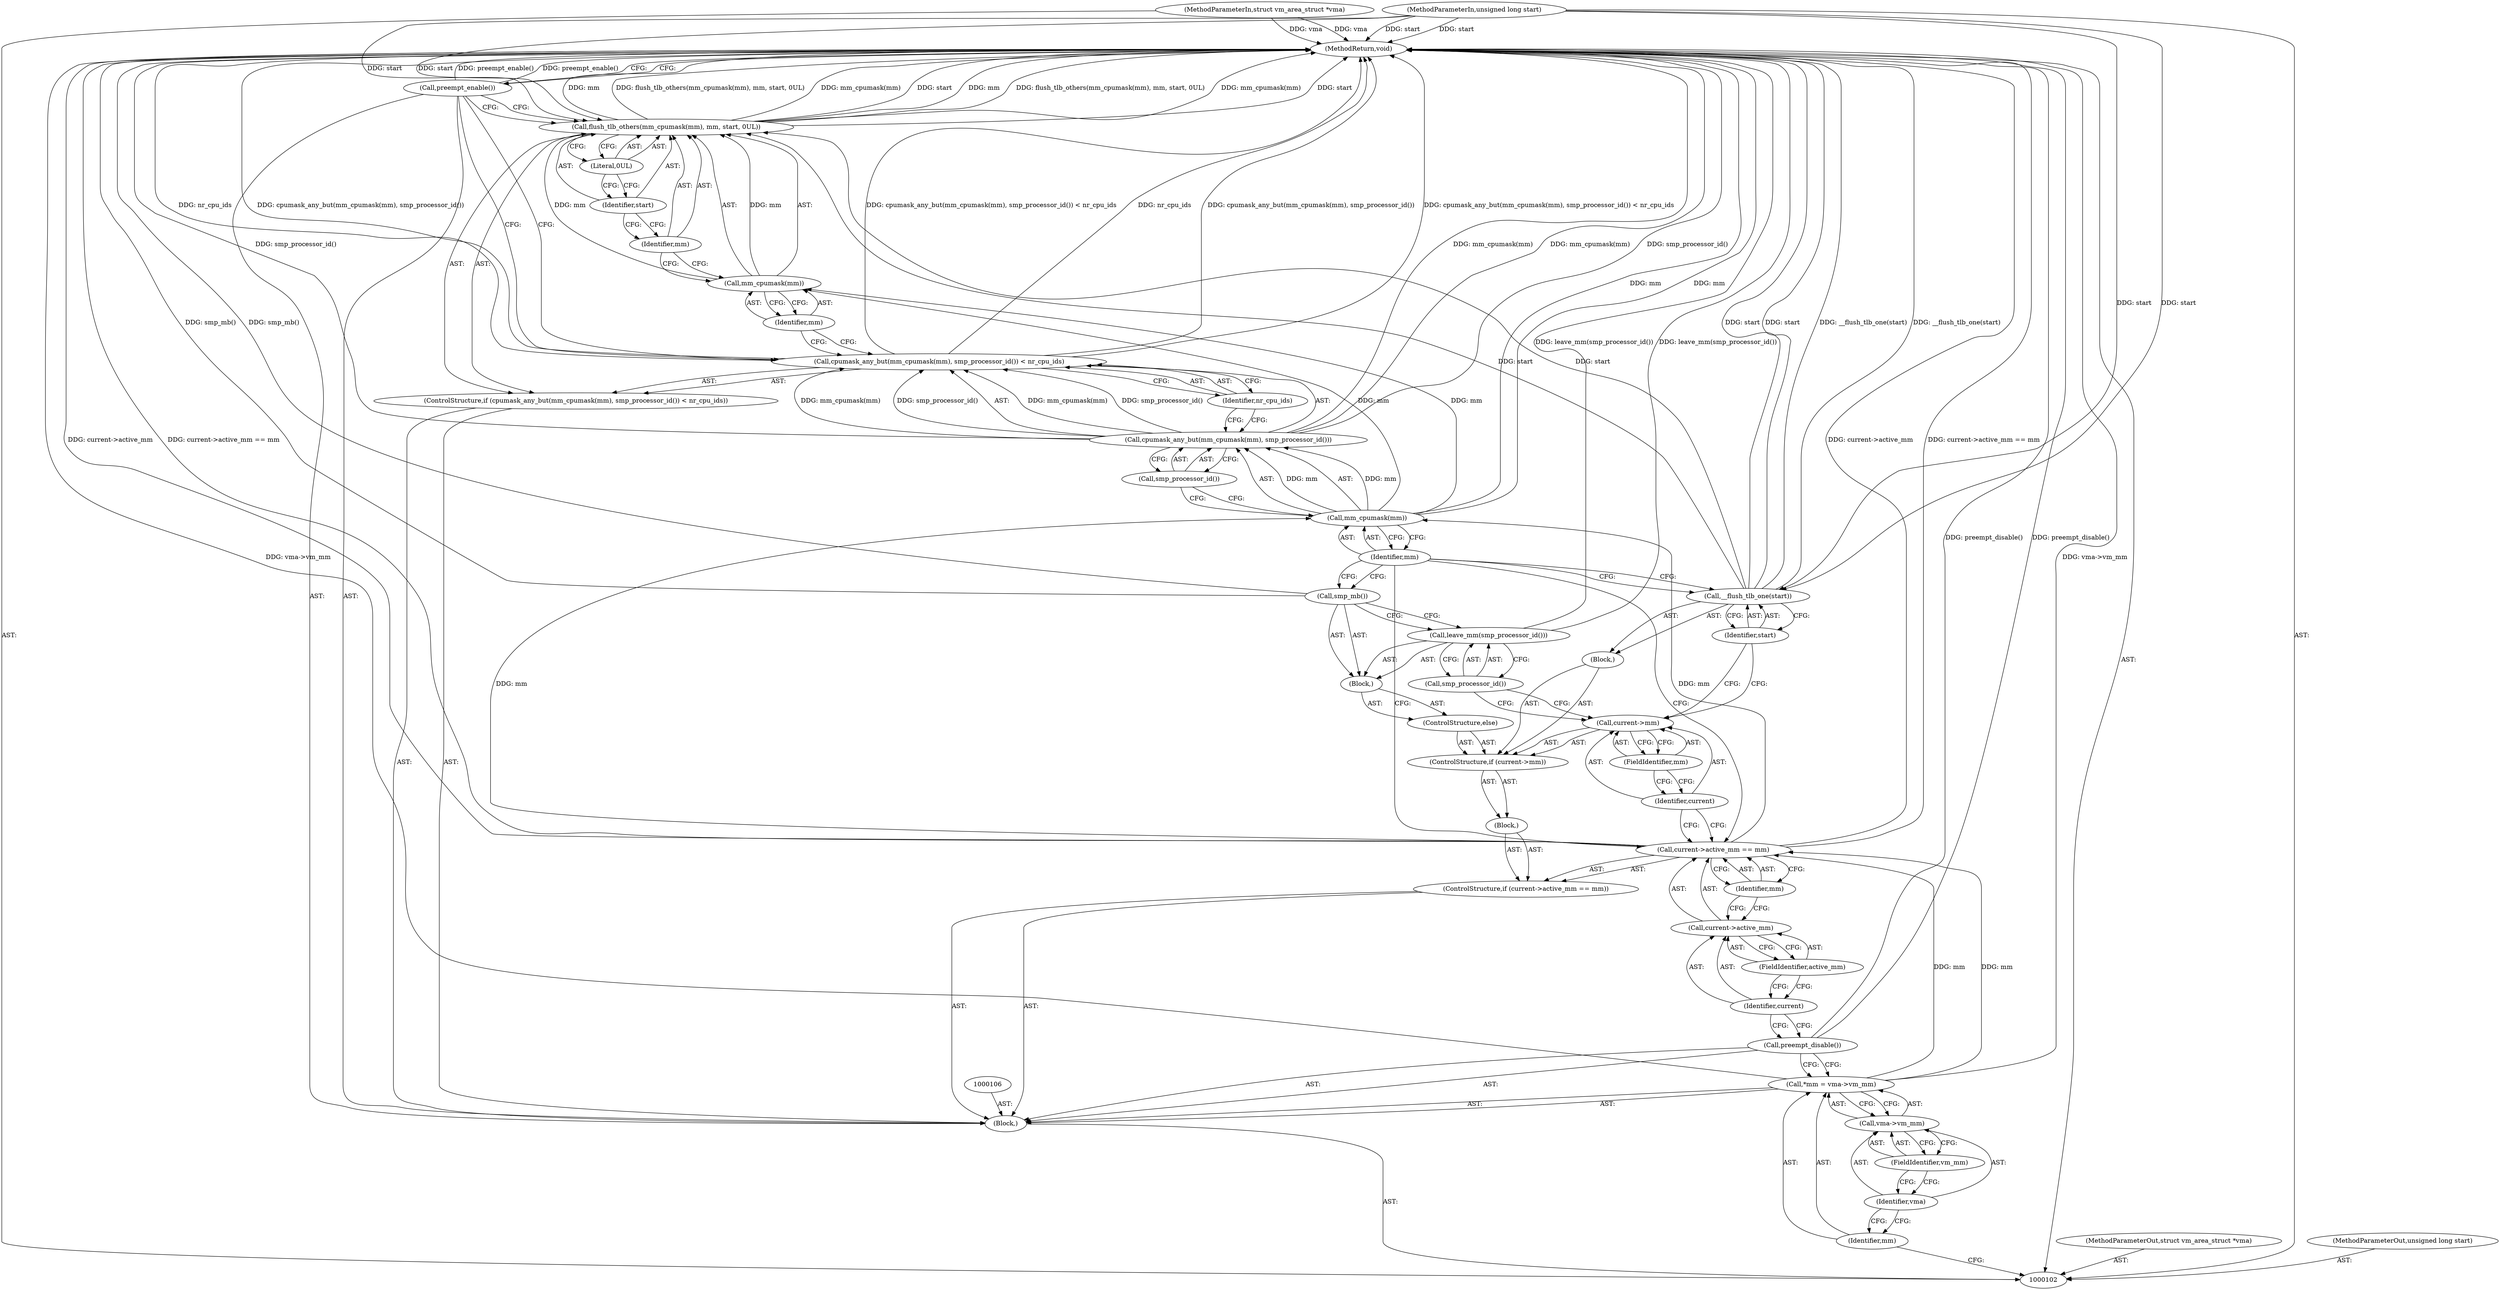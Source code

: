 digraph "0_linux_71b3c126e61177eb693423f2e18a1914205b165e_1" {
"1000146" [label="(MethodReturn,void)"];
"1000103" [label="(MethodParameterIn,struct vm_area_struct *vma)"];
"1000210" [label="(MethodParameterOut,struct vm_area_struct *vma)"];
"1000104" [label="(MethodParameterIn,unsigned long start)"];
"1000211" [label="(MethodParameterOut,unsigned long start)"];
"1000126" [label="(Identifier,start)"];
"1000125" [label="(Call,__flush_tlb_one(start))"];
"1000127" [label="(ControlStructure,else)"];
"1000128" [label="(Block,)"];
"1000130" [label="(Call,smp_processor_id())"];
"1000129" [label="(Call,leave_mm(smp_processor_id()))"];
"1000131" [label="(Call,smp_mb())"];
"1000105" [label="(Block,)"];
"1000132" [label="(ControlStructure,if (cpumask_any_but(mm_cpumask(mm), smp_processor_id()) < nr_cpu_ids))"];
"1000135" [label="(Call,mm_cpumask(mm))"];
"1000136" [label="(Identifier,mm)"];
"1000137" [label="(Call,smp_processor_id())"];
"1000133" [label="(Call,cpumask_any_but(mm_cpumask(mm), smp_processor_id()) < nr_cpu_ids)"];
"1000134" [label="(Call,cpumask_any_but(mm_cpumask(mm), smp_processor_id()))"];
"1000138" [label="(Identifier,nr_cpu_ids)"];
"1000140" [label="(Call,mm_cpumask(mm))"];
"1000139" [label="(Call,flush_tlb_others(mm_cpumask(mm), mm, start, 0UL))"];
"1000141" [label="(Identifier,mm)"];
"1000142" [label="(Identifier,mm)"];
"1000143" [label="(Identifier,start)"];
"1000144" [label="(Literal,0UL)"];
"1000145" [label="(Call,preempt_enable())"];
"1000107" [label="(Call,*mm = vma->vm_mm)"];
"1000108" [label="(Identifier,mm)"];
"1000109" [label="(Call,vma->vm_mm)"];
"1000110" [label="(Identifier,vma)"];
"1000111" [label="(FieldIdentifier,vm_mm)"];
"1000112" [label="(Call,preempt_disable())"];
"1000117" [label="(FieldIdentifier,active_mm)"];
"1000113" [label="(ControlStructure,if (current->active_mm == mm))"];
"1000118" [label="(Identifier,mm)"];
"1000119" [label="(Block,)"];
"1000114" [label="(Call,current->active_mm == mm)"];
"1000115" [label="(Call,current->active_mm)"];
"1000116" [label="(Identifier,current)"];
"1000123" [label="(FieldIdentifier,mm)"];
"1000124" [label="(Block,)"];
"1000120" [label="(ControlStructure,if (current->mm))"];
"1000121" [label="(Call,current->mm)"];
"1000122" [label="(Identifier,current)"];
"1000146" -> "1000102"  [label="AST: "];
"1000146" -> "1000145"  [label="CFG: "];
"1000125" -> "1000146"  [label="DDG: start"];
"1000125" -> "1000146"  [label="DDG: __flush_tlb_one(start)"];
"1000139" -> "1000146"  [label="DDG: mm"];
"1000139" -> "1000146"  [label="DDG: flush_tlb_others(mm_cpumask(mm), mm, start, 0UL)"];
"1000139" -> "1000146"  [label="DDG: mm_cpumask(mm)"];
"1000139" -> "1000146"  [label="DDG: start"];
"1000104" -> "1000146"  [label="DDG: start"];
"1000114" -> "1000146"  [label="DDG: current->active_mm == mm"];
"1000114" -> "1000146"  [label="DDG: current->active_mm"];
"1000134" -> "1000146"  [label="DDG: mm_cpumask(mm)"];
"1000134" -> "1000146"  [label="DDG: smp_processor_id()"];
"1000133" -> "1000146"  [label="DDG: nr_cpu_ids"];
"1000133" -> "1000146"  [label="DDG: cpumask_any_but(mm_cpumask(mm), smp_processor_id())"];
"1000133" -> "1000146"  [label="DDG: cpumask_any_but(mm_cpumask(mm), smp_processor_id()) < nr_cpu_ids"];
"1000131" -> "1000146"  [label="DDG: smp_mb()"];
"1000129" -> "1000146"  [label="DDG: leave_mm(smp_processor_id())"];
"1000103" -> "1000146"  [label="DDG: vma"];
"1000112" -> "1000146"  [label="DDG: preempt_disable()"];
"1000135" -> "1000146"  [label="DDG: mm"];
"1000145" -> "1000146"  [label="DDG: preempt_enable()"];
"1000107" -> "1000146"  [label="DDG: vma->vm_mm"];
"1000103" -> "1000102"  [label="AST: "];
"1000103" -> "1000146"  [label="DDG: vma"];
"1000210" -> "1000102"  [label="AST: "];
"1000104" -> "1000102"  [label="AST: "];
"1000104" -> "1000146"  [label="DDG: start"];
"1000104" -> "1000125"  [label="DDG: start"];
"1000104" -> "1000139"  [label="DDG: start"];
"1000211" -> "1000102"  [label="AST: "];
"1000126" -> "1000125"  [label="AST: "];
"1000126" -> "1000121"  [label="CFG: "];
"1000125" -> "1000126"  [label="CFG: "];
"1000125" -> "1000124"  [label="AST: "];
"1000125" -> "1000126"  [label="CFG: "];
"1000126" -> "1000125"  [label="AST: "];
"1000136" -> "1000125"  [label="CFG: "];
"1000125" -> "1000146"  [label="DDG: start"];
"1000125" -> "1000146"  [label="DDG: __flush_tlb_one(start)"];
"1000104" -> "1000125"  [label="DDG: start"];
"1000125" -> "1000139"  [label="DDG: start"];
"1000127" -> "1000120"  [label="AST: "];
"1000128" -> "1000127"  [label="AST: "];
"1000128" -> "1000127"  [label="AST: "];
"1000129" -> "1000128"  [label="AST: "];
"1000131" -> "1000128"  [label="AST: "];
"1000130" -> "1000129"  [label="AST: "];
"1000130" -> "1000121"  [label="CFG: "];
"1000129" -> "1000130"  [label="CFG: "];
"1000129" -> "1000128"  [label="AST: "];
"1000129" -> "1000130"  [label="CFG: "];
"1000130" -> "1000129"  [label="AST: "];
"1000131" -> "1000129"  [label="CFG: "];
"1000129" -> "1000146"  [label="DDG: leave_mm(smp_processor_id())"];
"1000131" -> "1000128"  [label="AST: "];
"1000131" -> "1000129"  [label="CFG: "];
"1000136" -> "1000131"  [label="CFG: "];
"1000131" -> "1000146"  [label="DDG: smp_mb()"];
"1000105" -> "1000102"  [label="AST: "];
"1000106" -> "1000105"  [label="AST: "];
"1000107" -> "1000105"  [label="AST: "];
"1000112" -> "1000105"  [label="AST: "];
"1000113" -> "1000105"  [label="AST: "];
"1000132" -> "1000105"  [label="AST: "];
"1000145" -> "1000105"  [label="AST: "];
"1000132" -> "1000105"  [label="AST: "];
"1000133" -> "1000132"  [label="AST: "];
"1000139" -> "1000132"  [label="AST: "];
"1000135" -> "1000134"  [label="AST: "];
"1000135" -> "1000136"  [label="CFG: "];
"1000136" -> "1000135"  [label="AST: "];
"1000137" -> "1000135"  [label="CFG: "];
"1000135" -> "1000146"  [label="DDG: mm"];
"1000135" -> "1000134"  [label="DDG: mm"];
"1000114" -> "1000135"  [label="DDG: mm"];
"1000135" -> "1000140"  [label="DDG: mm"];
"1000136" -> "1000135"  [label="AST: "];
"1000136" -> "1000125"  [label="CFG: "];
"1000136" -> "1000131"  [label="CFG: "];
"1000136" -> "1000114"  [label="CFG: "];
"1000135" -> "1000136"  [label="CFG: "];
"1000137" -> "1000134"  [label="AST: "];
"1000137" -> "1000135"  [label="CFG: "];
"1000134" -> "1000137"  [label="CFG: "];
"1000133" -> "1000132"  [label="AST: "];
"1000133" -> "1000138"  [label="CFG: "];
"1000134" -> "1000133"  [label="AST: "];
"1000138" -> "1000133"  [label="AST: "];
"1000141" -> "1000133"  [label="CFG: "];
"1000145" -> "1000133"  [label="CFG: "];
"1000133" -> "1000146"  [label="DDG: nr_cpu_ids"];
"1000133" -> "1000146"  [label="DDG: cpumask_any_but(mm_cpumask(mm), smp_processor_id())"];
"1000133" -> "1000146"  [label="DDG: cpumask_any_but(mm_cpumask(mm), smp_processor_id()) < nr_cpu_ids"];
"1000134" -> "1000133"  [label="DDG: mm_cpumask(mm)"];
"1000134" -> "1000133"  [label="DDG: smp_processor_id()"];
"1000134" -> "1000133"  [label="AST: "];
"1000134" -> "1000137"  [label="CFG: "];
"1000135" -> "1000134"  [label="AST: "];
"1000137" -> "1000134"  [label="AST: "];
"1000138" -> "1000134"  [label="CFG: "];
"1000134" -> "1000146"  [label="DDG: mm_cpumask(mm)"];
"1000134" -> "1000146"  [label="DDG: smp_processor_id()"];
"1000134" -> "1000133"  [label="DDG: mm_cpumask(mm)"];
"1000134" -> "1000133"  [label="DDG: smp_processor_id()"];
"1000135" -> "1000134"  [label="DDG: mm"];
"1000138" -> "1000133"  [label="AST: "];
"1000138" -> "1000134"  [label="CFG: "];
"1000133" -> "1000138"  [label="CFG: "];
"1000140" -> "1000139"  [label="AST: "];
"1000140" -> "1000141"  [label="CFG: "];
"1000141" -> "1000140"  [label="AST: "];
"1000142" -> "1000140"  [label="CFG: "];
"1000140" -> "1000139"  [label="DDG: mm"];
"1000135" -> "1000140"  [label="DDG: mm"];
"1000139" -> "1000132"  [label="AST: "];
"1000139" -> "1000144"  [label="CFG: "];
"1000140" -> "1000139"  [label="AST: "];
"1000142" -> "1000139"  [label="AST: "];
"1000143" -> "1000139"  [label="AST: "];
"1000144" -> "1000139"  [label="AST: "];
"1000145" -> "1000139"  [label="CFG: "];
"1000139" -> "1000146"  [label="DDG: mm"];
"1000139" -> "1000146"  [label="DDG: flush_tlb_others(mm_cpumask(mm), mm, start, 0UL)"];
"1000139" -> "1000146"  [label="DDG: mm_cpumask(mm)"];
"1000139" -> "1000146"  [label="DDG: start"];
"1000140" -> "1000139"  [label="DDG: mm"];
"1000125" -> "1000139"  [label="DDG: start"];
"1000104" -> "1000139"  [label="DDG: start"];
"1000141" -> "1000140"  [label="AST: "];
"1000141" -> "1000133"  [label="CFG: "];
"1000140" -> "1000141"  [label="CFG: "];
"1000142" -> "1000139"  [label="AST: "];
"1000142" -> "1000140"  [label="CFG: "];
"1000143" -> "1000142"  [label="CFG: "];
"1000143" -> "1000139"  [label="AST: "];
"1000143" -> "1000142"  [label="CFG: "];
"1000144" -> "1000143"  [label="CFG: "];
"1000144" -> "1000139"  [label="AST: "];
"1000144" -> "1000143"  [label="CFG: "];
"1000139" -> "1000144"  [label="CFG: "];
"1000145" -> "1000105"  [label="AST: "];
"1000145" -> "1000139"  [label="CFG: "];
"1000145" -> "1000133"  [label="CFG: "];
"1000146" -> "1000145"  [label="CFG: "];
"1000145" -> "1000146"  [label="DDG: preempt_enable()"];
"1000107" -> "1000105"  [label="AST: "];
"1000107" -> "1000109"  [label="CFG: "];
"1000108" -> "1000107"  [label="AST: "];
"1000109" -> "1000107"  [label="AST: "];
"1000112" -> "1000107"  [label="CFG: "];
"1000107" -> "1000146"  [label="DDG: vma->vm_mm"];
"1000107" -> "1000114"  [label="DDG: mm"];
"1000108" -> "1000107"  [label="AST: "];
"1000108" -> "1000102"  [label="CFG: "];
"1000110" -> "1000108"  [label="CFG: "];
"1000109" -> "1000107"  [label="AST: "];
"1000109" -> "1000111"  [label="CFG: "];
"1000110" -> "1000109"  [label="AST: "];
"1000111" -> "1000109"  [label="AST: "];
"1000107" -> "1000109"  [label="CFG: "];
"1000110" -> "1000109"  [label="AST: "];
"1000110" -> "1000108"  [label="CFG: "];
"1000111" -> "1000110"  [label="CFG: "];
"1000111" -> "1000109"  [label="AST: "];
"1000111" -> "1000110"  [label="CFG: "];
"1000109" -> "1000111"  [label="CFG: "];
"1000112" -> "1000105"  [label="AST: "];
"1000112" -> "1000107"  [label="CFG: "];
"1000116" -> "1000112"  [label="CFG: "];
"1000112" -> "1000146"  [label="DDG: preempt_disable()"];
"1000117" -> "1000115"  [label="AST: "];
"1000117" -> "1000116"  [label="CFG: "];
"1000115" -> "1000117"  [label="CFG: "];
"1000113" -> "1000105"  [label="AST: "];
"1000114" -> "1000113"  [label="AST: "];
"1000119" -> "1000113"  [label="AST: "];
"1000118" -> "1000114"  [label="AST: "];
"1000118" -> "1000115"  [label="CFG: "];
"1000114" -> "1000118"  [label="CFG: "];
"1000119" -> "1000113"  [label="AST: "];
"1000120" -> "1000119"  [label="AST: "];
"1000114" -> "1000113"  [label="AST: "];
"1000114" -> "1000118"  [label="CFG: "];
"1000115" -> "1000114"  [label="AST: "];
"1000118" -> "1000114"  [label="AST: "];
"1000122" -> "1000114"  [label="CFG: "];
"1000136" -> "1000114"  [label="CFG: "];
"1000114" -> "1000146"  [label="DDG: current->active_mm == mm"];
"1000114" -> "1000146"  [label="DDG: current->active_mm"];
"1000107" -> "1000114"  [label="DDG: mm"];
"1000114" -> "1000135"  [label="DDG: mm"];
"1000115" -> "1000114"  [label="AST: "];
"1000115" -> "1000117"  [label="CFG: "];
"1000116" -> "1000115"  [label="AST: "];
"1000117" -> "1000115"  [label="AST: "];
"1000118" -> "1000115"  [label="CFG: "];
"1000116" -> "1000115"  [label="AST: "];
"1000116" -> "1000112"  [label="CFG: "];
"1000117" -> "1000116"  [label="CFG: "];
"1000123" -> "1000121"  [label="AST: "];
"1000123" -> "1000122"  [label="CFG: "];
"1000121" -> "1000123"  [label="CFG: "];
"1000124" -> "1000120"  [label="AST: "];
"1000125" -> "1000124"  [label="AST: "];
"1000120" -> "1000119"  [label="AST: "];
"1000121" -> "1000120"  [label="AST: "];
"1000124" -> "1000120"  [label="AST: "];
"1000127" -> "1000120"  [label="AST: "];
"1000121" -> "1000120"  [label="AST: "];
"1000121" -> "1000123"  [label="CFG: "];
"1000122" -> "1000121"  [label="AST: "];
"1000123" -> "1000121"  [label="AST: "];
"1000126" -> "1000121"  [label="CFG: "];
"1000130" -> "1000121"  [label="CFG: "];
"1000122" -> "1000121"  [label="AST: "];
"1000122" -> "1000114"  [label="CFG: "];
"1000123" -> "1000122"  [label="CFG: "];
}
